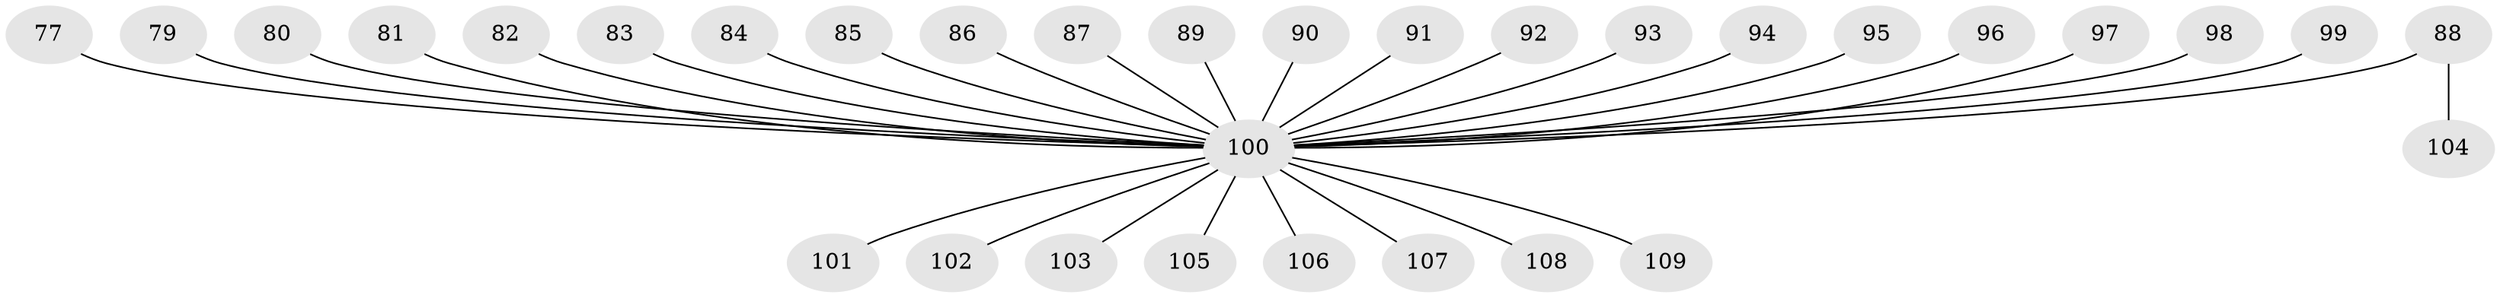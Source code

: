 // original degree distribution, {6: 0.027522935779816515, 3: 0.10091743119266056, 7: 0.009174311926605505, 8: 0.009174311926605505, 5: 0.027522935779816515, 1: 0.5412844036697247, 2: 0.22018348623853212, 4: 0.06422018348623854}
// Generated by graph-tools (version 1.1) at 2025/56/03/04/25 21:56:04]
// undirected, 32 vertices, 31 edges
graph export_dot {
graph [start="1"]
  node [color=gray90,style=filled];
  77;
  79;
  80;
  81;
  82;
  83 [super="+35"];
  84;
  85;
  86;
  87;
  88;
  89;
  90;
  91;
  92;
  93;
  94;
  95;
  96 [super="+22"];
  97;
  98 [super="+42"];
  99 [super="+60"];
  100 [super="+51+72+57+62+78+54+59+63+64+69+73+75+76"];
  101;
  102;
  103;
  104;
  105;
  106 [super="+36"];
  107;
  108;
  109;
  77 -- 100;
  79 -- 100;
  80 -- 100;
  81 -- 100;
  82 -- 100;
  83 -- 100;
  84 -- 100;
  85 -- 100;
  86 -- 100;
  87 -- 100;
  88 -- 104;
  88 -- 100;
  89 -- 100;
  90 -- 100;
  91 -- 100;
  92 -- 100;
  93 -- 100;
  94 -- 100;
  95 -- 100;
  96 -- 100;
  97 -- 100;
  98 -- 100;
  99 -- 100;
  100 -- 106;
  100 -- 103;
  100 -- 101;
  100 -- 102;
  100 -- 105;
  100 -- 107;
  100 -- 108;
  100 -- 109;
}
